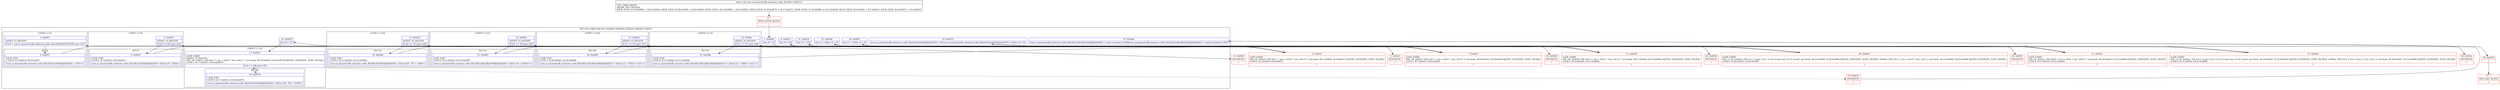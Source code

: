 digraph "CFG forcom.uc.paymentsdk.commons.codec.Base64.\<clinit\>()V" {
subgraph cluster_Region_42025456 {
label = "R(15:1|(1:4)|6|(1:9)|11|(1:14)|16|(1:18)|20|(1:23)|25|(1:28)|30|(1:33)|35)";
node [shape=record,color=blue];
Node_1 [shape=record,label="{1\:\ 0x0000|lint r0 = 0l}"];
subgraph cluster_LoopRegion_1526421203 {
label = "LOOP:0: (1:4)";
node [shape=record,color=blue];
Node_3 [shape=record,label="{3\:\ 0x0021|ADDED_TO_REGION\l|lif (r0 \< com.uc.paymentsdk.commons.codec.Base64.BASELENGTH) goto L62l}"];
subgraph cluster_Region_1315960150 {
label = "R(1:4)";
node [shape=record,color=blue];
Node_4 [shape=record,label="{4\:\ 0x0057|LOOP_END\lLOOP:0: B:2:0x001f\-\>B:4:0x0057\l|lcom.uc.paymentsdk.commons.codec.Base64.base64Alphabet[r0] = \-1lr0++l}"];
}
}
Node_6 [shape=record,label="{6\:\ 0x0023|lint r0 = 90l}"];
subgraph cluster_LoopRegion_1235129564 {
label = "LOOP:1: (1:9)";
node [shape=record,color=blue];
Node_8 [shape=record,label="{8\:\ 0x0027|ADDED_TO_REGION\l|lif (r0 \>= 65) goto L63l}"];
subgraph cluster_Region_1100534494 {
label = "R(1:9)";
node [shape=record,color=blue];
Node_9 [shape=record,label="{9\:\ 0x005f|LOOP_END\lLOOP:1: B:7:0x0025\-\>B:9:0x005f\l|lcom.uc.paymentsdk.commons.codec.Base64.base64Alphabet[r0] = (byte) (r0 \- 65)lr0\-\-l}"];
}
}
Node_11 [shape=record,label="{11\:\ 0x0029|lint r0 = 122l}"];
subgraph cluster_LoopRegion_1096108528 {
label = "LOOP:2: (1:14)";
node [shape=record,color=blue];
Node_13 [shape=record,label="{13\:\ 0x002d|ADDED_TO_REGION\l|lif (r0 \>= 97) goto L64l}"];
subgraph cluster_Region_1881260489 {
label = "R(1:14)";
node [shape=record,color=blue];
Node_14 [shape=record,label="{14\:\ 0x006b|LOOP_END\lLOOP:2: B:12:0x002b\-\>B:14:0x006b\l|lcom.uc.paymentsdk.commons.codec.Base64.base64Alphabet[r0] = (byte) ((r0 \- 97) + 26)lr0\-\-l}"];
}
}
Node_16 [shape=record,label="{16\:\ 0x002f|lint r0 = 57l}"];
subgraph cluster_LoopRegion_1302631269 {
label = "LOOP:3: (1:18)";
node [shape=record,color=blue];
Node_17 [shape=record,label="{17\:\ 0x0031|LOOP_START\lADDED_TO_REGION\lPHI: r0l  0x0031: PHI (r0v7 'i' int) = (r0v6 'i' int), (r0v11 'i' int) binds: [B:16:0x002f, B:18:0x0079] A[DONT_GENERATE, DONT_INLINE]\lLOOP:3: B:17:0x0031\-\>B:18:0x0079\l|lif (r0 \>= 48) goto L65l}"];
subgraph cluster_Region_1252898349 {
label = "R(1:18)";
node [shape=record,color=blue];
Node_18 [shape=record,label="{18\:\ 0x0079|LOOP_END\lLOOP:3: B:17:0x0031\-\>B:18:0x0079\l|lcom.uc.paymentsdk.commons.codec.Base64.base64Alphabet[r0] = (byte) ((r0 \- 48) + 52)lr0\-\-l}"];
}
}
Node_20 [shape=record,label="{20\:\ 0x0033|lcom.uc.paymentsdk.commons.codec.Base64.base64Alphabet[43] = 62lcom.uc.paymentsdk.commons.codec.Base64.base64Alphabet[47] = 63lint r0 = 0l}"];
subgraph cluster_LoopRegion_559705153 {
label = "LOOP:4: (1:23)";
node [shape=record,color=blue];
Node_22 [shape=record,label="{22\:\ 0x003e|ADDED_TO_REGION\l|lif (r0 \<= 25) goto L66l}"];
subgraph cluster_Region_1603132970 {
label = "R(1:23)";
node [shape=record,color=blue];
Node_23 [shape=record,label="{23\:\ 0x0085|LOOP_END\lLOOP:4: B:21:0x003c\-\>B:23:0x0085\l|lcom.uc.paymentsdk.commons.codec.Base64.lookUpBase64Alphabet[r0] = (byte) (r0 + 65)lr0++l}"];
}
}
Node_25 [shape=record,label="{25\:\ 0x0040|lint r1 = 26lint r2 = 0l}"];
subgraph cluster_LoopRegion_299930925 {
label = "LOOP:5: (1:28)";
node [shape=record,color=blue];
Node_27 [shape=record,label="{27\:\ 0x0045|ADDED_TO_REGION\l|lif (r1 \<= 51) goto L67l}"];
subgraph cluster_Region_920342789 {
label = "R(1:28)";
node [shape=record,color=blue];
Node_28 [shape=record,label="{28\:\ 0x008f|LOOP_END\lLOOP:5: B:26:0x0043\-\>B:28:0x008f\l|lcom.uc.paymentsdk.commons.codec.Base64.lookUpBase64Alphabet[r1] = (byte) (r2 + 97)lr1++lr2++l}"];
}
}
Node_30 [shape=record,label="{30\:\ 0x0047|lint r1 = 52lint r2 = 0l}"];
subgraph cluster_LoopRegion_1657877987 {
label = "LOOP:6: (1:33)";
node [shape=record,color=blue];
Node_32 [shape=record,label="{32\:\ 0x004c|ADDED_TO_REGION\l|lif (r1 \<= 61) goto L68l}"];
subgraph cluster_Region_1402785076 {
label = "R(1:33)";
node [shape=record,color=blue];
Node_33 [shape=record,label="{33\:\ 0x009b|LOOP_END\lLOOP:6: B:31:0x004a\-\>B:33:0x009b\l|lcom.uc.paymentsdk.commons.codec.Base64.lookUpBase64Alphabet[r1] = (byte) (r2 + 48)lr1++lr2++l}"];
}
}
Node_35 [shape=record,label="{35\:\ 0x004e|lcom.uc.paymentsdk.commons.codec.Base64.lookUpBase64Alphabet[62] = main.Constants_H.f89lcom.uc.paymentsdk.commons.codec.Base64.lookUpBase64Alphabet[63] = main.Constants_H.f20l}"];
}
Node_0 [shape=record,color=red,label="{0\:\ ?|MTH_ENTER_BLOCK\l|l}"];
Node_2 [shape=record,color=red,label="{2\:\ 0x001f|LOOP_START\lPHI: r0l  0x001f: PHI (r0v1 'i' int) = (r0v0 'i' int), (r0v14 'i' int) binds: [B:1:0x0000, B:4:0x0057] A[DONT_GENERATE, DONT_INLINE]\lLOOP:0: B:2:0x001f\-\>B:4:0x0057\l|l}"];
Node_5 [shape=record,color=red,label="{5\:\ 0x0023|SYNTHETIC\l|l}"];
Node_7 [shape=record,color=red,label="{7\:\ 0x0025|LOOP_START\lPHI: r0l  0x0025: PHI (r0v3 'i' int) = (r0v2 'i' int), (r0v13 'i' int) binds: [B:6:0x0023, B:9:0x005f] A[DONT_GENERATE, DONT_INLINE]\lLOOP:1: B:7:0x0025\-\>B:9:0x005f\l|l}"];
Node_10 [shape=record,color=red,label="{10\:\ 0x0029|SYNTHETIC\l|l}"];
Node_12 [shape=record,color=red,label="{12\:\ 0x002b|LOOP_START\lPHI: r0l  0x002b: PHI (r0v5 'i' int) = (r0v4 'i' int), (r0v12 'i' int) binds: [B:11:0x0029, B:14:0x006b] A[DONT_GENERATE, DONT_INLINE]\lLOOP:2: B:12:0x002b\-\>B:14:0x006b\l|l}"];
Node_15 [shape=record,color=red,label="{15\:\ 0x002f|SYNTHETIC\l|l}"];
Node_19 [shape=record,color=red,label="{19\:\ 0x0033|SYNTHETIC\l|l}"];
Node_21 [shape=record,color=red,label="{21\:\ 0x003c|LOOP_START\lPHI: r0l  0x003c: PHI (r0v9 'i' int) = (r0v8 'i' int), (r0v10 'i' int) binds: [B:20:0x0033, B:23:0x0085] A[DONT_GENERATE, DONT_INLINE]\lLOOP:4: B:21:0x003c\-\>B:23:0x0085\l|l}"];
Node_24 [shape=record,color=red,label="{24\:\ 0x0040|SYNTHETIC\l|l}"];
Node_26 [shape=record,color=red,label="{26\:\ 0x0043|LOOP_START\lPHI: r1 r2l  0x0043: PHI (r1v1 'icount' int) = (r1v0 'icount' int), (r1v5 'icount' int) binds: [B:25:0x0040, B:28:0x008f] A[DONT_GENERATE, DONT_INLINE]l  0x0043: PHI (r2v1 'j' int) = (r2v0 'j' int), (r2v5 'j' int) binds: [B:25:0x0040, B:28:0x008f] A[DONT_GENERATE, DONT_INLINE]\lLOOP:5: B:26:0x0043\-\>B:28:0x008f\l|l}"];
Node_29 [shape=record,color=red,label="{29\:\ 0x0047|SYNTHETIC\l|l}"];
Node_31 [shape=record,color=red,label="{31\:\ 0x004a|LOOP_START\lPHI: r1 r2l  0x004a: PHI (r1v3 'icount' int) = (r1v2 'icount' int), (r1v4 'icount' int) binds: [B:30:0x0047, B:33:0x009b] A[DONT_GENERATE, DONT_INLINE]l  0x004a: PHI (r2v3 'j' int) = (r2v2 'j' int), (r2v4 'j' int) binds: [B:30:0x0047, B:33:0x009b] A[DONT_GENERATE, DONT_INLINE]\lLOOP:6: B:31:0x004a\-\>B:33:0x009b\l|l}"];
Node_34 [shape=record,color=red,label="{34\:\ 0x004e|SYNTHETIC\l|l}"];
Node_36 [shape=record,color=red,label="{36\:\ 0x0056|l}"];
Node_37 [shape=record,color=red,label="{37\:\ ?|MTH_EXIT_BLOCK\l|l}"];
MethodNode[shape=record,label="{static void com.uc.paymentsdk.commons.codec.Base64.\<clinit\>()  | USE_LINES_HINTS\lINLINE_NOT_NEEDED\lBACK_EDGE: B:33:0x009b \-\> B:31:0x004a, BACK_EDGE: B:28:0x008f \-\> B:26:0x0043, BACK_EDGE: B:23:0x0085 \-\> B:21:0x003c, BACK_EDGE: B:18:0x0079 \-\> B:17:0x0031, BACK_EDGE: B:14:0x006b \-\> B:12:0x002b, BACK_EDGE: B:9:0x005f \-\> B:7:0x0025, BACK_EDGE: B:4:0x0057 \-\> B:2:0x001f\l}"];
MethodNode -> Node_0;
Node_1 -> Node_2;
Node_3 -> Node_4;
Node_3 -> Node_5[style=dashed];
Node_4 -> Node_2;
Node_6 -> Node_7;
Node_8 -> Node_9;
Node_8 -> Node_10[style=dashed];
Node_9 -> Node_7;
Node_11 -> Node_12;
Node_13 -> Node_14;
Node_13 -> Node_15[style=dashed];
Node_14 -> Node_12;
Node_16 -> Node_17;
Node_17 -> Node_18;
Node_17 -> Node_19[style=dashed];
Node_18 -> Node_17;
Node_20 -> Node_21;
Node_22 -> Node_23;
Node_22 -> Node_24[style=dashed];
Node_23 -> Node_21;
Node_25 -> Node_26;
Node_27 -> Node_28;
Node_27 -> Node_29[style=dashed];
Node_28 -> Node_26;
Node_30 -> Node_31;
Node_32 -> Node_33;
Node_32 -> Node_34[style=dashed];
Node_33 -> Node_31;
Node_35 -> Node_36;
Node_0 -> Node_1;
Node_2 -> Node_3;
Node_5 -> Node_6;
Node_7 -> Node_8;
Node_10 -> Node_11;
Node_12 -> Node_13;
Node_15 -> Node_16;
Node_19 -> Node_20;
Node_21 -> Node_22;
Node_24 -> Node_25;
Node_26 -> Node_27;
Node_29 -> Node_30;
Node_31 -> Node_32;
Node_34 -> Node_35;
Node_36 -> Node_37;
}


